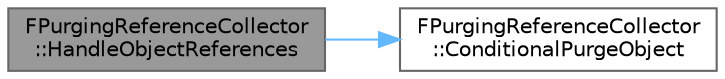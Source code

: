 digraph "FPurgingReferenceCollector::HandleObjectReferences"
{
 // INTERACTIVE_SVG=YES
 // LATEX_PDF_SIZE
  bgcolor="transparent";
  edge [fontname=Helvetica,fontsize=10,labelfontname=Helvetica,labelfontsize=10];
  node [fontname=Helvetica,fontsize=10,shape=box,height=0.2,width=0.4];
  rankdir="LR";
  Node1 [id="Node000001",label="FPurgingReferenceCollector\l::HandleObjectReferences",height=0.2,width=0.4,color="gray40", fillcolor="grey60", style="filled", fontcolor="black",tooltip="Handle multiple object references."];
  Node1 -> Node2 [id="edge1_Node000001_Node000002",color="steelblue1",style="solid",tooltip=" "];
  Node2 [id="Node000002",label="FPurgingReferenceCollector\l::ConditionalPurgeObject",height=0.2,width=0.4,color="grey40", fillcolor="white", style="filled",URL="$d3/d92/classFPurgingReferenceCollector.html#a042d0b760ceb5b13fedf61f77a813f09",tooltip=" "];
}
